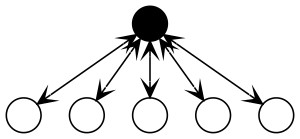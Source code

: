 # convert with: circo -Tpng hub.dot > hub.png
digraph{
    graph[mindist=0.8,dpi=110,size="2,2"];
    edge [arrowhead=vee,arrowtail=vee,dir=both];
    node [shape=circle,label="",width=.3,fixedsize=true];
    A [style=filled,color=black];
    A -> B;
    A -> C;
    A -> D;
    A -> E;
    A -> F;
}
